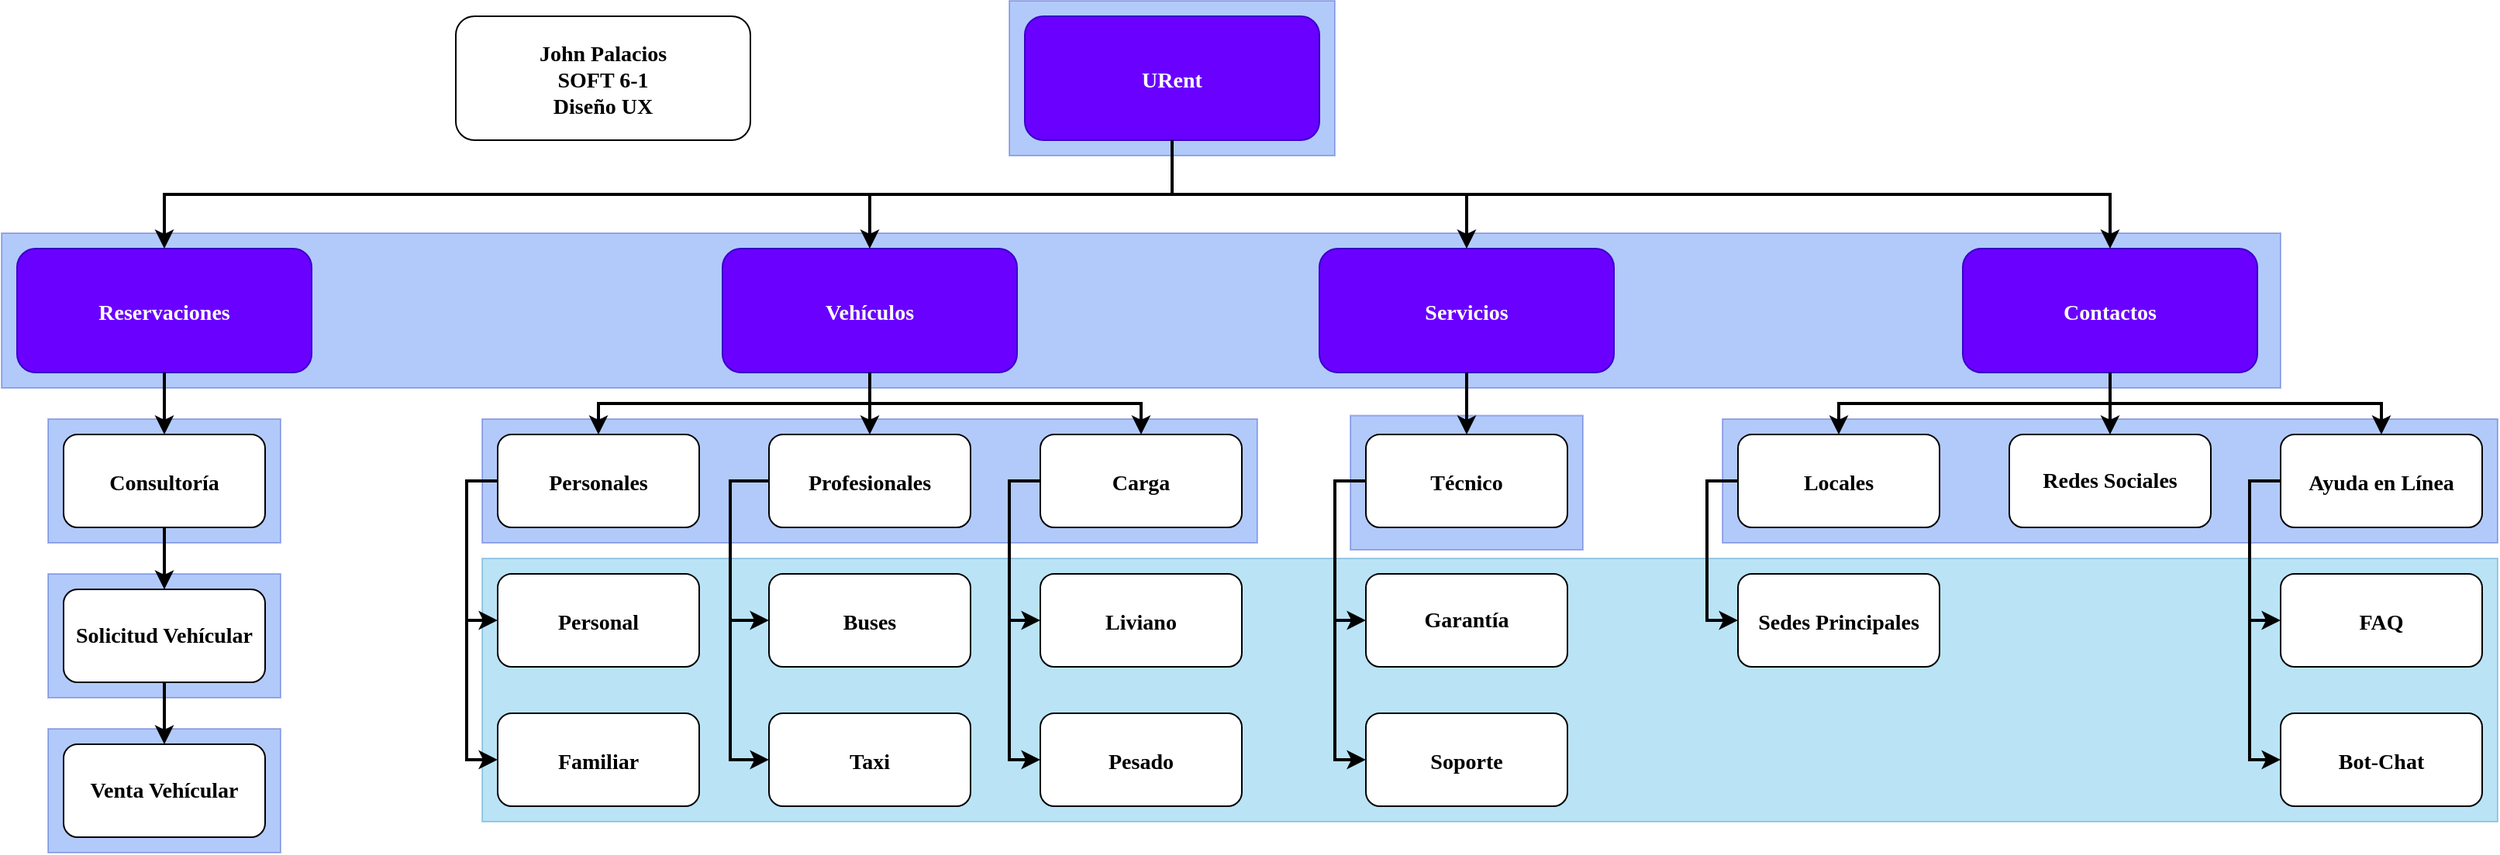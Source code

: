 <mxfile version="13.5.7" type="device" pages="2"><diagram name="Page-1" id="2c0d36ab-eaac-3732-788b-9136903baeff"><mxGraphModel dx="1086" dy="639" grid="1" gridSize="10" guides="1" tooltips="1" connect="1" arrows="1" fold="1" page="1" pageScale="1.5" pageWidth="1169" pageHeight="827" background="#ffffff" math="0" shadow="0"><root><mxCell id="0"/><mxCell id="1" parent="0"/><mxCell id="5VePM7rJ4-CXK8dafH4--127" value="" style="fillColor=#0050ef;strokeColor=#001DBC;opacity=30;fontColor=#ffffff;" parent="1" vertex="1"><mxGeometry x="90" y="645.5" width="150" height="80" as="geometry"/></mxCell><mxCell id="5VePM7rJ4-CXK8dafH4--124" value="" style="fillColor=#0050ef;strokeColor=#001DBC;opacity=30;fontColor=#ffffff;" parent="1" vertex="1"><mxGeometry x="90" y="545.5" width="150" height="80" as="geometry"/></mxCell><mxCell id="123" value="" style="opacity=30;fillColor=#0050ef;strokeColor=#001DBC;fontColor=#ffffff;" parent="1" vertex="1"><mxGeometry x="710" y="175.5" width="210" height="100.0" as="geometry"/></mxCell><mxCell id="122" value="" style="fillColor=#0050ef;strokeColor=#001DBC;opacity=30;fontColor=#ffffff;" parent="1" vertex="1"><mxGeometry x="60" y="325.5" width="1470" height="100.0" as="geometry"/></mxCell><mxCell id="120" value="" style="fillColor=#0050ef;strokeColor=#001DBC;opacity=30;fontColor=#ffffff;" parent="1" vertex="1"><mxGeometry x="930" y="443.25" width="150" height="86.75" as="geometry"/></mxCell><mxCell id="117" value="" style="fillColor=#1ba1e2;strokeColor=#006EAF;opacity=30;fontColor=#ffffff;" parent="1" vertex="1"><mxGeometry x="370" y="535.5" width="1300" height="170" as="geometry"/></mxCell><mxCell id="110" value="" style="fillColor=#0050ef;strokeColor=#001DBC;opacity=30;fontColor=#ffffff;" parent="1" vertex="1"><mxGeometry x="1170" y="445.5" width="500" height="80" as="geometry"/></mxCell><mxCell id="109" value="" style="fillColor=#0050ef;strokeColor=#001DBC;opacity=30;fontColor=#ffffff;" parent="1" vertex="1"><mxGeometry x="370" y="445.5" width="500" height="80" as="geometry"/></mxCell><mxCell id="108" value="" style="fillColor=#0050ef;strokeColor=#001DBC;opacity=30;fontColor=#ffffff;" parent="1" vertex="1"><mxGeometry x="90.0" y="445.5" width="150" height="80" as="geometry"/></mxCell><mxCell id="2" value="URent" style="rounded=1;fillColor=#6a00ff;strokeColor=#3700CC;fontColor=#ffffff;fontStyle=1;fontFamily=Tahoma;fontSize=14" parent="1" vertex="1"><mxGeometry x="720" y="185.5" width="190" height="80" as="geometry"/></mxCell><mxCell id="4" value="Contactos" style="rounded=1;fillColor=#6a00ff;strokeColor=#3700CC;fontColor=#ffffff;fontStyle=1;fontFamily=Tahoma;fontSize=14" parent="1" vertex="1"><mxGeometry x="1325.0" y="335.5" width="190" height="80" as="geometry"/></mxCell><mxCell id="9" value="" style="edgeStyle=elbowEdgeStyle;elbow=vertical;strokeWidth=2;rounded=0" parent="1" source="2" target="4" edge="1"><mxGeometry x="300" y="215.5" width="100" height="100" as="geometry"><mxPoint x="300" y="315.5" as="sourcePoint"/><mxPoint x="400" y="215.5" as="targetPoint"/></mxGeometry></mxCell><mxCell id="10" value="Servicios" style="rounded=1;fillColor=#6a00ff;strokeColor=#3700CC;fontColor=#ffffff;fontStyle=1;fontFamily=Tahoma;fontSize=14" parent="1" vertex="1"><mxGeometry x="910" y="335.5" width="190" height="80" as="geometry"/></mxCell><mxCell id="12" value="Vehículos" style="rounded=1;fillColor=#6a00ff;strokeColor=#3700CC;fontColor=#ffffff;fontStyle=1;fontFamily=Tahoma;fontSize=14" parent="1" vertex="1"><mxGeometry x="525.0" y="335.5" width="190" height="80" as="geometry"/></mxCell><mxCell id="13" value="Reservaciones" style="rounded=1;fillColor=#6a00ff;strokeColor=#3700CC;fontColor=#ffffff;fontStyle=1;fontFamily=Tahoma;fontSize=14" parent="1" vertex="1"><mxGeometry x="70" y="335.5" width="190" height="80" as="geometry"/></mxCell><mxCell id="14" value="Consultoría" style="rounded=1;fontStyle=1;fontFamily=Tahoma;fontSize=14" parent="1" vertex="1"><mxGeometry x="100" y="455.5" width="130" height="60" as="geometry"/></mxCell><mxCell id="15" value="Solicitud Vehícular" style="rounded=1;fontStyle=1;fontFamily=Tahoma;fontSize=14;whiteSpace=wrap;" parent="1" vertex="1"><mxGeometry x="100" y="555.5" width="130" height="60" as="geometry"/></mxCell><mxCell id="25" value="Personales" style="rounded=1;fontStyle=1;fontFamily=Tahoma;fontSize=14" parent="1" vertex="1"><mxGeometry x="380" y="455.5" width="130" height="60" as="geometry"/></mxCell><mxCell id="26" value="Personal" style="rounded=1;fontStyle=1;fontFamily=Tahoma;fontSize=14" parent="1" vertex="1"><mxGeometry x="380" y="545.5" width="130" height="60" as="geometry"/></mxCell><mxCell id="27" value="Familiar" style="rounded=1;fontStyle=1;fontFamily=Tahoma;fontSize=14" parent="1" vertex="1"><mxGeometry x="380" y="635.5" width="130" height="60" as="geometry"/></mxCell><mxCell id="29" value="Profesionales" style="rounded=1;fontStyle=1;fontFamily=Tahoma;fontSize=14" parent="1" vertex="1"><mxGeometry x="555" y="455.5" width="130" height="60" as="geometry"/></mxCell><mxCell id="30" value="Buses" style="rounded=1;fontStyle=1;fontFamily=Tahoma;fontSize=14" parent="1" vertex="1"><mxGeometry x="555" y="545.5" width="130" height="60" as="geometry"/></mxCell><mxCell id="31" value="Taxi" style="rounded=1;fontStyle=1;fontFamily=Tahoma;fontSize=14" parent="1" vertex="1"><mxGeometry x="555" y="635.5" width="130" height="60" as="geometry"/></mxCell><mxCell id="33" value="Carga" style="rounded=1;fontStyle=1;fontFamily=Tahoma;fontSize=14" parent="1" vertex="1"><mxGeometry x="730" y="455.5" width="130" height="60" as="geometry"/></mxCell><mxCell id="34" value="Liviano" style="rounded=1;fontStyle=1;fontFamily=Tahoma;fontSize=14" parent="1" vertex="1"><mxGeometry x="730" y="545.5" width="130" height="60" as="geometry"/></mxCell><mxCell id="35" value="Pesado" style="rounded=1;fontStyle=1;fontFamily=Tahoma;fontSize=14" parent="1" vertex="1"><mxGeometry x="730" y="635.5" width="130" height="60" as="geometry"/></mxCell><mxCell id="41" value="Técnico" style="rounded=1;fontStyle=1;fontFamily=Tahoma;fontSize=14" parent="1" vertex="1"><mxGeometry x="940" y="455.5" width="130" height="60" as="geometry"/></mxCell><mxCell id="42" value="Garantía" style="rounded=1;fontStyle=1;fontFamily=Tahoma;fontSize=14;whiteSpace=wrap;" parent="1" vertex="1"><mxGeometry x="940" y="545.5" width="130" height="60" as="geometry"/></mxCell><mxCell id="43" value="Soporte" style="rounded=1;fontStyle=1;fontFamily=Tahoma;fontSize=14" parent="1" vertex="1"><mxGeometry x="940" y="635.5" width="130" height="60" as="geometry"/></mxCell><mxCell id="44" value="Locales" style="rounded=1;fontStyle=1;fontFamily=Tahoma;fontSize=14" parent="1" vertex="1"><mxGeometry x="1180" y="455.5" width="130" height="60" as="geometry"/></mxCell><mxCell id="45" value="Sedes Principales" style="rounded=1;fontStyle=1;fontFamily=Tahoma;fontSize=14" parent="1" vertex="1"><mxGeometry x="1180" y="545.5" width="130" height="60" as="geometry"/></mxCell><mxCell id="48" value="Redes Sociales" style="rounded=1;fontStyle=1;fontFamily=Tahoma;fontSize=14;whiteSpace=wrap;" parent="1" vertex="1"><mxGeometry x="1355" y="455.5" width="130" height="60" as="geometry"/></mxCell><mxCell id="52" value="Ayuda en Línea" style="rounded=1;fontStyle=1;fontFamily=Tahoma;fontSize=14" parent="1" vertex="1"><mxGeometry x="1530" y="455.5" width="130" height="60" as="geometry"/></mxCell><mxCell id="53" value="FAQ" style="rounded=1;fontStyle=1;fontFamily=Tahoma;fontSize=14" parent="1" vertex="1"><mxGeometry x="1530" y="545.5" width="130" height="60" as="geometry"/></mxCell><mxCell id="54" value="Bot-Chat" style="rounded=1;fontStyle=1;fontFamily=Tahoma;fontSize=14" parent="1" vertex="1"><mxGeometry x="1530" y="635.5" width="130" height="60" as="geometry"/></mxCell><mxCell id="59" value="" style="edgeStyle=elbowEdgeStyle;elbow=vertical;strokeWidth=2;rounded=0" parent="1" source="2" target="12" edge="1"><mxGeometry x="310" y="225.5" width="100" height="100" as="geometry"><mxPoint x="825.0" y="275.5" as="sourcePoint"/><mxPoint x="1430.0" y="345.5" as="targetPoint"/></mxGeometry></mxCell><mxCell id="61" value="" style="edgeStyle=elbowEdgeStyle;elbow=vertical;strokeWidth=2;rounded=0" parent="1" source="2" target="13" edge="1"><mxGeometry x="-60" y="135.5" width="100" height="100" as="geometry"><mxPoint x="-60" y="235.5" as="sourcePoint"/><mxPoint x="40" y="135.5" as="targetPoint"/></mxGeometry></mxCell><mxCell id="62" value="" style="edgeStyle=elbowEdgeStyle;elbow=vertical;strokeWidth=2;rounded=0" parent="1" source="13" target="14" edge="1"><mxGeometry x="-60" y="135.5" width="100" height="100" as="geometry"><mxPoint x="-60" y="235.5" as="sourcePoint"/><mxPoint x="40" y="135.5" as="targetPoint"/></mxGeometry></mxCell><mxCell id="70" value="" style="edgeStyle=elbowEdgeStyle;elbow=horizontal;strokeWidth=2;rounded=0" parent="1" source="25" target="26" edge="1"><mxGeometry x="-60" y="135.5" width="100" height="100" as="geometry"><mxPoint x="-60" y="235.5" as="sourcePoint"/><mxPoint x="40" y="135.5" as="targetPoint"/><Array as="points"><mxPoint x="360" y="535.5"/></Array></mxGeometry></mxCell><mxCell id="71" value="" style="edgeStyle=elbowEdgeStyle;elbow=horizontal;strokeWidth=2;rounded=0" parent="1" source="25" target="27" edge="1"><mxGeometry x="-60" y="135.5" width="100" height="100" as="geometry"><mxPoint x="-60" y="235.5" as="sourcePoint"/><mxPoint x="40" y="135.5" as="targetPoint"/><Array as="points"><mxPoint x="360" y="575.5"/></Array></mxGeometry></mxCell><mxCell id="73" value="" style="edgeStyle=elbowEdgeStyle;elbow=horizontal;strokeWidth=2;rounded=0" parent="1" source="29" target="30" edge="1"><mxGeometry x="-60" y="135.5" width="100" height="100" as="geometry"><mxPoint x="-60" y="235.5" as="sourcePoint"/><mxPoint x="40" y="135.5" as="targetPoint"/><Array as="points"><mxPoint x="530" y="535.5"/></Array></mxGeometry></mxCell><mxCell id="74" value="" style="edgeStyle=elbowEdgeStyle;elbow=horizontal;strokeWidth=2;rounded=0" parent="1" source="29" target="31" edge="1"><mxGeometry x="-60" y="135.5" width="100" height="100" as="geometry"><mxPoint x="-60" y="235.5" as="sourcePoint"/><mxPoint x="40" y="135.5" as="targetPoint"/><Array as="points"><mxPoint x="530" y="575.5"/></Array></mxGeometry></mxCell><mxCell id="76" value="" style="edgeStyle=elbowEdgeStyle;elbow=horizontal;strokeWidth=2;rounded=0" parent="1" source="33" target="34" edge="1"><mxGeometry x="-60" y="135.5" width="100" height="100" as="geometry"><mxPoint x="-60" y="235.5" as="sourcePoint"/><mxPoint x="40" y="135.5" as="targetPoint"/><Array as="points"><mxPoint x="710" y="535.5"/></Array></mxGeometry></mxCell><mxCell id="77" value="" style="edgeStyle=elbowEdgeStyle;elbow=horizontal;strokeWidth=2;rounded=0" parent="1" source="33" target="35" edge="1"><mxGeometry x="-60" y="135.5" width="100" height="100" as="geometry"><mxPoint x="-60" y="235.5" as="sourcePoint"/><mxPoint x="40" y="135.5" as="targetPoint"/><Array as="points"><mxPoint x="710" y="575.5"/></Array></mxGeometry></mxCell><mxCell id="82" value="" style="edgeStyle=elbowEdgeStyle;elbow=horizontal;strokeWidth=2;rounded=0" parent="1" source="41" target="42" edge="1"><mxGeometry x="-60" y="135.5" width="100" height="100" as="geometry"><mxPoint x="-60" y="235.5" as="sourcePoint"/><mxPoint x="40" y="135.5" as="targetPoint"/><Array as="points"><mxPoint x="920" y="535.5"/></Array></mxGeometry></mxCell><mxCell id="83" value="" style="edgeStyle=elbowEdgeStyle;elbow=horizontal;strokeWidth=2;rounded=0" parent="1" source="41" target="43" edge="1"><mxGeometry x="-60" y="135.5" width="100" height="100" as="geometry"><mxPoint x="-60" y="235.5" as="sourcePoint"/><mxPoint x="40" y="135.5" as="targetPoint"/><Array as="points"><mxPoint x="920" y="585.5"/></Array></mxGeometry></mxCell><mxCell id="84" value="" style="edgeStyle=elbowEdgeStyle;elbow=horizontal;strokeWidth=2;rounded=0;entryX=0;entryY=0.5;entryDx=0;entryDy=0;" parent="1" source="44" target="45" edge="1"><mxGeometry x="-60" y="135.5" width="100" height="100" as="geometry"><mxPoint x="-60" y="235.5" as="sourcePoint"/><mxPoint x="40" y="135.5" as="targetPoint"/><Array as="points"><mxPoint x="1160" y="545.5"/></Array></mxGeometry></mxCell><mxCell id="90" value="" style="edgeStyle=elbowEdgeStyle;elbow=horizontal;strokeWidth=2;rounded=0" parent="1" source="52" target="53" edge="1"><mxGeometry x="-60" y="135.5" width="100" height="100" as="geometry"><mxPoint x="-60" y="235.5" as="sourcePoint"/><mxPoint x="40" y="135.5" as="targetPoint"/><Array as="points"><mxPoint x="1510" y="535.5"/></Array></mxGeometry></mxCell><mxCell id="91" value="" style="edgeStyle=elbowEdgeStyle;elbow=horizontal;strokeWidth=2;rounded=0" parent="1" source="52" target="54" edge="1"><mxGeometry x="-60" y="135.5" width="100" height="100" as="geometry"><mxPoint x="-60" y="235.5" as="sourcePoint"/><mxPoint x="40" y="135.5" as="targetPoint"/><Array as="points"><mxPoint x="1510" y="575.5"/></Array></mxGeometry></mxCell><mxCell id="100" value="" style="edgeStyle=elbowEdgeStyle;elbow=vertical;strokeWidth=2;rounded=0" parent="1" source="12" target="25" edge="1"><mxGeometry x="-60" y="135.5" width="100" height="100" as="geometry"><mxPoint x="-60" y="235.5" as="sourcePoint"/><mxPoint x="40" y="135.5" as="targetPoint"/></mxGeometry></mxCell><mxCell id="101" value="" style="edgeStyle=elbowEdgeStyle;elbow=vertical;strokeWidth=2;rounded=0" parent="1" source="12" target="29" edge="1"><mxGeometry x="-60" y="135.5" width="100" height="100" as="geometry"><mxPoint x="-60" y="235.5" as="sourcePoint"/><mxPoint x="40" y="135.5" as="targetPoint"/></mxGeometry></mxCell><mxCell id="102" value="" style="edgeStyle=elbowEdgeStyle;elbow=vertical;strokeWidth=2;rounded=0" parent="1" source="12" target="33" edge="1"><mxGeometry x="-60" y="135.5" width="100" height="100" as="geometry"><mxPoint x="-60" y="235.5" as="sourcePoint"/><mxPoint x="40" y="135.5" as="targetPoint"/></mxGeometry></mxCell><mxCell id="103" value="" style="edgeStyle=elbowEdgeStyle;elbow=vertical;strokeWidth=2;rounded=0" parent="1" source="10" target="41" edge="1"><mxGeometry x="-60" y="135.5" width="100" height="100" as="geometry"><mxPoint x="-60" y="235.5" as="sourcePoint"/><mxPoint x="40" y="135.5" as="targetPoint"/></mxGeometry></mxCell><mxCell id="104" value="" style="edgeStyle=elbowEdgeStyle;elbow=vertical;strokeWidth=2;rounded=0" parent="1" source="4" target="48" edge="1"><mxGeometry x="-60" y="135.5" width="100" height="100" as="geometry"><mxPoint x="-60" y="235.5" as="sourcePoint"/><mxPoint x="40" y="135.5" as="targetPoint"/></mxGeometry></mxCell><mxCell id="105" value="" style="edgeStyle=elbowEdgeStyle;elbow=vertical;strokeWidth=2;rounded=0" parent="1" source="4" target="44" edge="1"><mxGeometry x="-60" y="135.5" width="100" height="100" as="geometry"><mxPoint x="-60" y="235.5" as="sourcePoint"/><mxPoint x="40" y="135.5" as="targetPoint"/></mxGeometry></mxCell><mxCell id="106" value="" style="edgeStyle=elbowEdgeStyle;elbow=vertical;strokeWidth=2;rounded=0" parent="1" source="4" target="52" edge="1"><mxGeometry x="-60" y="135.5" width="100" height="100" as="geometry"><mxPoint x="-60" y="235.5" as="sourcePoint"/><mxPoint x="40" y="135.5" as="targetPoint"/></mxGeometry></mxCell><mxCell id="107" value="" style="edgeStyle=elbowEdgeStyle;elbow=vertical;rounded=0;strokeWidth=2" parent="1" source="14" target="15" edge="1"><mxGeometry x="-60" y="135.5" width="100" height="100" as="geometry"><mxPoint x="-60" y="235.5" as="sourcePoint"/><mxPoint x="40" y="135.5" as="targetPoint"/></mxGeometry></mxCell><mxCell id="5VePM7rJ4-CXK8dafH4--125" value="Venta Vehícular" style="rounded=1;fontStyle=1;fontFamily=Tahoma;fontSize=14;whiteSpace=wrap;" parent="1" vertex="1"><mxGeometry x="100" y="655.5" width="130" height="60" as="geometry"/></mxCell><mxCell id="5VePM7rJ4-CXK8dafH4--126" value="" style="edgeStyle=elbowEdgeStyle;elbow=vertical;rounded=0;strokeWidth=2;exitX=0.5;exitY=1;exitDx=0;exitDy=0;" parent="1" source="15" target="5VePM7rJ4-CXK8dafH4--125" edge="1"><mxGeometry x="-60" y="235.5" width="100" height="100" as="geometry"><mxPoint x="165" y="616" as="sourcePoint"/><mxPoint x="40" y="235.5" as="targetPoint"/></mxGeometry></mxCell><mxCell id="5VePM7rJ4-CXK8dafH4--131" value="John Palacios&#10;SOFT 6-1&#10;Diseño UX" style="rounded=1;fontStyle=1;fontFamily=Tahoma;fontSize=14;" parent="1" vertex="1"><mxGeometry x="353" y="185.5" width="190" height="80" as="geometry"/></mxCell><mxCell id="5VePM7rJ4-CXK8dafH4--132" value="" style="edgeStyle=elbowEdgeStyle;elbow=vertical;strokeWidth=2;rounded=0;entryX=0.5;entryY=0;entryDx=0;entryDy=0;exitX=0.5;exitY=1;exitDx=0;exitDy=0;" parent="1" source="2" target="10" edge="1"><mxGeometry x="310" y="225.5" width="100" height="100" as="geometry"><mxPoint x="825.0" y="275.5" as="sourcePoint"/><mxPoint x="1430" y="345.5" as="targetPoint"/></mxGeometry></mxCell></root></mxGraphModel></diagram><diagram id="WNLmUHViUHfbgcjBiTUo" name="DAW"><mxGraphModel dx="1810" dy="1065" grid="1" gridSize="10" guides="1" tooltips="1" connect="1" arrows="1" fold="1" page="1" pageScale="1" pageWidth="1169" pageHeight="827" math="0" shadow="0"><root><mxCell id="vFLiUucLNjzGEEnPaa0T-0"/><mxCell id="vFLiUucLNjzGEEnPaa0T-1" parent="vFLiUucLNjzGEEnPaa0T-0"/><mxCell id="7f3xQPtrFBXOdKOtcGxu-8" value="" style="fillColor=#0050ef;strokeColor=#001DBC;opacity=30;fontColor=#ffffff;" parent="vFLiUucLNjzGEEnPaa0T-1" vertex="1"><mxGeometry x="1430" y="442.13" width="150" height="86.75" as="geometry"/></mxCell><mxCell id="7f3xQPtrFBXOdKOtcGxu-7" value="" style="fillColor=#0050ef;strokeColor=#001DBC;opacity=30;fontColor=#ffffff;" parent="vFLiUucLNjzGEEnPaa0T-1" vertex="1"><mxGeometry x="1206" y="442.13" width="150" height="86.75" as="geometry"/></mxCell><mxCell id="SFRn6jAL4KN9CNYULTaT-3" value="" style="fillColor=#0050ef;strokeColor=#001DBC;opacity=30;fontColor=#ffffff;" parent="vFLiUucLNjzGEEnPaa0T-1" vertex="1"><mxGeometry x="280" y="325.5" width="1330" height="100" as="geometry"/></mxCell><mxCell id="AACVZJ6i9kkrXioic7wR-2" value="" style="edgeStyle=orthogonalEdgeStyle;rounded=0;orthogonalLoop=1;jettySize=auto;html=1;" edge="1" parent="vFLiUucLNjzGEEnPaa0T-1" source="SFRn6jAL4KN9CNYULTaT-10" target="SFRn6jAL4KN9CNYULTaT-31"><mxGeometry relative="1" as="geometry"/></mxCell><mxCell id="SFRn6jAL4KN9CNYULTaT-10" value="Contactos" style="rounded=1;strokeColor=#006EAF;fontStyle=1;fontFamily=Tahoma;fontSize=20;fillColor=#1ba1e2;fontColor=#ffffff;" parent="vFLiUucLNjzGEEnPaa0T-1" vertex="1"><mxGeometry x="1410.0" y="335.5" width="190" height="80" as="geometry"/></mxCell><mxCell id="SFRn6jAL4KN9CNYULTaT-11" value="" style="edgeStyle=elbowEdgeStyle;elbow=vertical;strokeWidth=2;rounded=0" parent="vFLiUucLNjzGEEnPaa0T-1" source="SFRn6jAL4KN9CNYULTaT-9" target="SFRn6jAL4KN9CNYULTaT-10" edge="1"><mxGeometry x="300" y="215.5" width="100" height="100" as="geometry"><mxPoint x="300" y="315.5" as="sourcePoint"/><mxPoint x="400" y="215.5" as="targetPoint"/></mxGeometry></mxCell><mxCell id="SFRn6jAL4KN9CNYULTaT-12" value="Promociones" style="rounded=1;strokeColor=#006EAF;fontStyle=1;fontFamily=Tahoma;fontSize=20;fillColor=#1ba1e2;fontColor=#ffffff;" parent="vFLiUucLNjzGEEnPaa0T-1" vertex="1"><mxGeometry x="738" y="335.5" width="190" height="80" as="geometry"/></mxCell><mxCell id="SFRn6jAL4KN9CNYULTaT-13" value="Afiliados" style="rounded=1;strokeColor=#006EAF;fontStyle=1;fontFamily=Tahoma;fontSize=20;fillColor=#1ba1e2;fontColor=#ffffff;" parent="vFLiUucLNjzGEEnPaa0T-1" vertex="1"><mxGeometry x="514" y="335.5" width="190" height="80" as="geometry"/></mxCell><mxCell id="SFRn6jAL4KN9CNYULTaT-61" value="" style="edgeStyle=orthogonalEdgeStyle;rounded=0;orthogonalLoop=1;jettySize=auto;html=1;" parent="vFLiUucLNjzGEEnPaa0T-1" source="SFRn6jAL4KN9CNYULTaT-14" target="SFRn6jAL4KN9CNYULTaT-15" edge="1"><mxGeometry relative="1" as="geometry"/></mxCell><mxCell id="SFRn6jAL4KN9CNYULTaT-14" value="Catálogo" style="rounded=1;strokeColor=#006EAF;fontStyle=1;fontFamily=Tahoma;fontSize=20;fillColor=#1ba1e2;fontColor=#ffffff;" parent="vFLiUucLNjzGEEnPaa0T-1" vertex="1"><mxGeometry x="290" y="335.5" width="190" height="80" as="geometry"/></mxCell><mxCell id="SFRn6jAL4KN9CNYULTaT-31" value="Información de la Empresa" style="rounded=1;fontStyle=3;fontFamily=Tahoma;fontSize=15;whiteSpace=wrap;" parent="vFLiUucLNjzGEEnPaa0T-1" vertex="1"><mxGeometry x="1440" y="455.5" width="130" height="60" as="geometry"/></mxCell><mxCell id="SFRn6jAL4KN9CNYULTaT-35" value="" style="edgeStyle=elbowEdgeStyle;elbow=vertical;strokeWidth=2;rounded=0" parent="vFLiUucLNjzGEEnPaa0T-1" source="SFRn6jAL4KN9CNYULTaT-9" target="SFRn6jAL4KN9CNYULTaT-13" edge="1"><mxGeometry x="310" y="225.5" width="100" height="100" as="geometry"><mxPoint x="825.0" y="275.5" as="sourcePoint"/><mxPoint x="1430.0" y="345.5" as="targetPoint"/></mxGeometry></mxCell><mxCell id="SFRn6jAL4KN9CNYULTaT-36" value="" style="edgeStyle=elbowEdgeStyle;elbow=vertical;strokeWidth=2;rounded=0" parent="vFLiUucLNjzGEEnPaa0T-1" source="SFRn6jAL4KN9CNYULTaT-9" target="SFRn6jAL4KN9CNYULTaT-14" edge="1"><mxGeometry x="-60" y="135.5" width="100" height="100" as="geometry"><mxPoint x="-60" y="235.5" as="sourcePoint"/><mxPoint x="40" y="135.5" as="targetPoint"/></mxGeometry></mxCell><mxCell id="SFRn6jAL4KN9CNYULTaT-37" value="" style="edgeStyle=elbowEdgeStyle;elbow=vertical;strokeWidth=2;rounded=0" parent="vFLiUucLNjzGEEnPaa0T-1" source="SFRn6jAL4KN9CNYULTaT-14" target="SFRn6jAL4KN9CNYULTaT-15" edge="1"><mxGeometry x="-60" y="135.5" width="100" height="100" as="geometry"><mxPoint x="-60" y="235.5" as="sourcePoint"/><mxPoint x="40" y="135.5" as="targetPoint"/></mxGeometry></mxCell><mxCell id="SFRn6jAL4KN9CNYULTaT-49" value="" style="edgeStyle=elbowEdgeStyle;elbow=vertical;strokeWidth=2;rounded=0" parent="vFLiUucLNjzGEEnPaa0T-1" source="SFRn6jAL4KN9CNYULTaT-13" target="SFRn6jAL4KN9CNYULTaT-17" edge="1"><mxGeometry x="-60" y="135.5" width="100" height="100" as="geometry"><mxPoint x="-60" y="235.5" as="sourcePoint"/><mxPoint x="40" y="135.5" as="targetPoint"/></mxGeometry></mxCell><mxCell id="SFRn6jAL4KN9CNYULTaT-52" value="" style="edgeStyle=elbowEdgeStyle;elbow=vertical;strokeWidth=2;rounded=0" parent="vFLiUucLNjzGEEnPaa0T-1" source="SFRn6jAL4KN9CNYULTaT-12" target="SFRn6jAL4KN9CNYULTaT-26" edge="1"><mxGeometry x="-60" y="135.5" width="100" height="100" as="geometry"><mxPoint x="-60" y="235.5" as="sourcePoint"/><mxPoint x="40" y="135.5" as="targetPoint"/></mxGeometry></mxCell><mxCell id="SFRn6jAL4KN9CNYULTaT-53" value="" style="edgeStyle=elbowEdgeStyle;elbow=vertical;strokeWidth=2;rounded=0" parent="vFLiUucLNjzGEEnPaa0T-1" source="SFRn6jAL4KN9CNYULTaT-10" target="SFRn6jAL4KN9CNYULTaT-31" edge="1"><mxGeometry x="-60" y="135.5" width="100" height="100" as="geometry"><mxPoint x="-60" y="235.5" as="sourcePoint"/><mxPoint x="40" y="135.5" as="targetPoint"/></mxGeometry></mxCell><mxCell id="SFRn6jAL4KN9CNYULTaT-60" value="" style="edgeStyle=elbowEdgeStyle;elbow=vertical;strokeWidth=2;rounded=0;entryX=0.5;entryY=0;entryDx=0;entryDy=0;exitX=0.5;exitY=1;exitDx=0;exitDy=0;" parent="vFLiUucLNjzGEEnPaa0T-1" source="SFRn6jAL4KN9CNYULTaT-9" target="SFRn6jAL4KN9CNYULTaT-12" edge="1"><mxGeometry x="310" y="225.5" width="100" height="100" as="geometry"><mxPoint x="825.0" y="275.5" as="sourcePoint"/><mxPoint x="1430" y="345.5" as="targetPoint"/></mxGeometry></mxCell><mxCell id="7f3xQPtrFBXOdKOtcGxu-4" value="Solicitud de Ventas" style="rounded=1;fontStyle=3;fontFamily=Tahoma;fontSize=15;whiteSpace=wrap;" parent="vFLiUucLNjzGEEnPaa0T-1" vertex="1"><mxGeometry x="1216" y="455.5" width="130" height="60" as="geometry"/></mxCell><mxCell id="7f3xQPtrFBXOdKOtcGxu-5" value="Ventas" style="rounded=1;strokeColor=#006EAF;fontStyle=1;fontFamily=Tahoma;fontSize=20;fillColor=#1ba1e2;fontColor=#ffffff;" parent="vFLiUucLNjzGEEnPaa0T-1" vertex="1"><mxGeometry x="1186" y="335.5" width="190" height="80" as="geometry"/></mxCell><mxCell id="7f3xQPtrFBXOdKOtcGxu-6" value="" style="edgeStyle=elbowEdgeStyle;elbow=vertical;strokeWidth=2;rounded=0;entryX=0.5;entryY=0;entryDx=0;entryDy=0;exitX=0.5;exitY=1;exitDx=0;exitDy=0;" parent="vFLiUucLNjzGEEnPaa0T-1" source="7f3xQPtrFBXOdKOtcGxu-5" target="7f3xQPtrFBXOdKOtcGxu-4" edge="1"><mxGeometry x="179.71" y="135.5" width="100" height="100" as="geometry"><mxPoint x="1104" y="416" as="sourcePoint"/><mxPoint x="1104.71" y="455.5" as="targetPoint"/></mxGeometry></mxCell><mxCell id="7f3xQPtrFBXOdKOtcGxu-9" value="" style="edgeStyle=elbowEdgeStyle;elbow=vertical;strokeWidth=2;rounded=0;entryX=0.5;entryY=0;entryDx=0;entryDy=0;" parent="vFLiUucLNjzGEEnPaa0T-1" target="7f3xQPtrFBXOdKOtcGxu-5" edge="1"><mxGeometry x="559.66" y="225.5" width="100" height="100" as="geometry"><mxPoint x="1281" y="300" as="sourcePoint"/><mxPoint x="1114.66" y="335.5" as="targetPoint"/></mxGeometry></mxCell><mxCell id="AACVZJ6i9kkrXioic7wR-0" value="Servicios" style="rounded=1;strokeColor=#006EAF;fontStyle=1;fontFamily=Tahoma;fontSize=20;fillColor=#1ba1e2;fontColor=#ffffff;" vertex="1" parent="vFLiUucLNjzGEEnPaa0T-1"><mxGeometry x="962" y="335.5" width="190" height="80" as="geometry"/></mxCell><mxCell id="AACVZJ6i9kkrXioic7wR-3" value="" style="group" vertex="1" connectable="0" parent="vFLiUucLNjzGEEnPaa0T-1"><mxGeometry x="529" y="445.5" width="160" height="80" as="geometry"/></mxCell><mxCell id="SFRn6jAL4KN9CNYULTaT-7" value="" style="fillColor=#0050ef;strokeColor=#001DBC;opacity=30;fontColor=#ffffff;" parent="AACVZJ6i9kkrXioic7wR-3" vertex="1"><mxGeometry width="160" height="80" as="geometry"/></mxCell><mxCell id="SFRn6jAL4KN9CNYULTaT-17" value="Registro de Afiliación" style="rounded=1;fontStyle=3;fontFamily=Tahoma;fontSize=15;whiteSpace=wrap;" parent="AACVZJ6i9kkrXioic7wR-3" vertex="1"><mxGeometry x="15" y="11.13" width="130" height="60" as="geometry"/></mxCell><mxCell id="AACVZJ6i9kkrXioic7wR-4" value="" style="group" vertex="1" connectable="0" parent="vFLiUucLNjzGEEnPaa0T-1"><mxGeometry x="758" y="442.125" width="150" height="86.75" as="geometry"/></mxCell><mxCell id="SFRn6jAL4KN9CNYULTaT-4" value="" style="fillColor=#0050ef;strokeColor=#001DBC;opacity=30;fontColor=#ffffff;" parent="AACVZJ6i9kkrXioic7wR-4" vertex="1"><mxGeometry width="150" height="86.75" as="geometry"/></mxCell><mxCell id="SFRn6jAL4KN9CNYULTaT-26" value="Promociones Especiales" style="rounded=1;fontStyle=3;fontFamily=Tahoma;fontSize=15;whiteSpace=wrap;" parent="AACVZJ6i9kkrXioic7wR-4" vertex="1"><mxGeometry x="10" y="13.37" width="130" height="60" as="geometry"/></mxCell><mxCell id="AACVZJ6i9kkrXioic7wR-9" value="" style="group" vertex="1" connectable="0" parent="vFLiUucLNjzGEEnPaa0T-1"><mxGeometry x="982" y="442.125" width="150" height="86.75" as="geometry"/></mxCell><mxCell id="AACVZJ6i9kkrXioic7wR-8" value="" style="fillColor=#0050ef;strokeColor=#001DBC;opacity=30;fontColor=#ffffff;" vertex="1" parent="AACVZJ6i9kkrXioic7wR-9"><mxGeometry width="150" height="86.75" as="geometry"/></mxCell><mxCell id="AACVZJ6i9kkrXioic7wR-1" value="Solicitud de Servicio" style="rounded=1;fontStyle=3;fontFamily=Tahoma;fontSize=15;whiteSpace=wrap;" vertex="1" parent="AACVZJ6i9kkrXioic7wR-9"><mxGeometry x="10" y="13.37" width="130" height="60" as="geometry"/></mxCell><mxCell id="AACVZJ6i9kkrXioic7wR-10" value="" style="edgeStyle=elbowEdgeStyle;elbow=vertical;strokeWidth=2;rounded=0;entryX=0.5;entryY=0;entryDx=0;entryDy=0;" edge="1" parent="vFLiUucLNjzGEEnPaa0T-1" target="AACVZJ6i9kkrXioic7wR-0"><mxGeometry x="569.66" y="235.5" width="100" height="100" as="geometry"><mxPoint x="1057" y="300" as="sourcePoint"/><mxPoint x="1291" y="345.5" as="targetPoint"/></mxGeometry></mxCell><mxCell id="AACVZJ6i9kkrXioic7wR-11" value="" style="group" vertex="1" connectable="0" parent="vFLiUucLNjzGEEnPaa0T-1"><mxGeometry x="840" y="180.0" width="210" height="100.0" as="geometry"/></mxCell><mxCell id="SFRn6jAL4KN9CNYULTaT-2" value="" style="opacity=30;fillColor=#0050ef;strokeColor=#001DBC;fontColor=#ffffff;" parent="AACVZJ6i9kkrXioic7wR-11" vertex="1"><mxGeometry width="210" height="100.0" as="geometry"/></mxCell><mxCell id="SFRn6jAL4KN9CNYULTaT-9" value="Inicio" style="rounded=1;strokeColor=#001DBC;fontStyle=1;fontFamily=Tahoma;fontSize=20;fillColor=#0050ef;fontColor=#ffffff;" parent="AACVZJ6i9kkrXioic7wR-11" vertex="1"><mxGeometry x="10" y="10.0" width="190" height="80" as="geometry"/></mxCell><mxCell id="AACVZJ6i9kkrXioic7wR-12" value="" style="edgeStyle=elbowEdgeStyle;elbow=vertical;strokeWidth=2;rounded=0;entryX=0.5;entryY=0;entryDx=0;entryDy=0;" edge="1" parent="vFLiUucLNjzGEEnPaa0T-1" source="AACVZJ6i9kkrXioic7wR-0" target="AACVZJ6i9kkrXioic7wR-1"><mxGeometry x="189.71" y="145.5" width="100" height="100" as="geometry"><mxPoint x="1291" y="425.5" as="sourcePoint"/><mxPoint x="1291" y="465.5" as="targetPoint"/></mxGeometry></mxCell><mxCell id="AACVZJ6i9kkrXioic7wR-13" value="" style="group" vertex="1" connectable="0" parent="vFLiUucLNjzGEEnPaa0T-1"><mxGeometry x="310" y="445.5" width="150" height="80" as="geometry"/></mxCell><mxCell id="SFRn6jAL4KN9CNYULTaT-8" value="" style="fillColor=#0050ef;strokeColor=#001DBC;opacity=30;fontColor=#ffffff;" parent="AACVZJ6i9kkrXioic7wR-13" vertex="1"><mxGeometry width="150" height="80" as="geometry"/></mxCell><mxCell id="SFRn6jAL4KN9CNYULTaT-15" value="Listado Relojes " style="rounded=1;fontStyle=3;fontFamily=Tahoma;fontSize=15;whiteSpace=wrap;" parent="AACVZJ6i9kkrXioic7wR-13" vertex="1"><mxGeometry x="10" y="10" width="130" height="60" as="geometry"/></mxCell></root></mxGraphModel></diagram></mxfile>